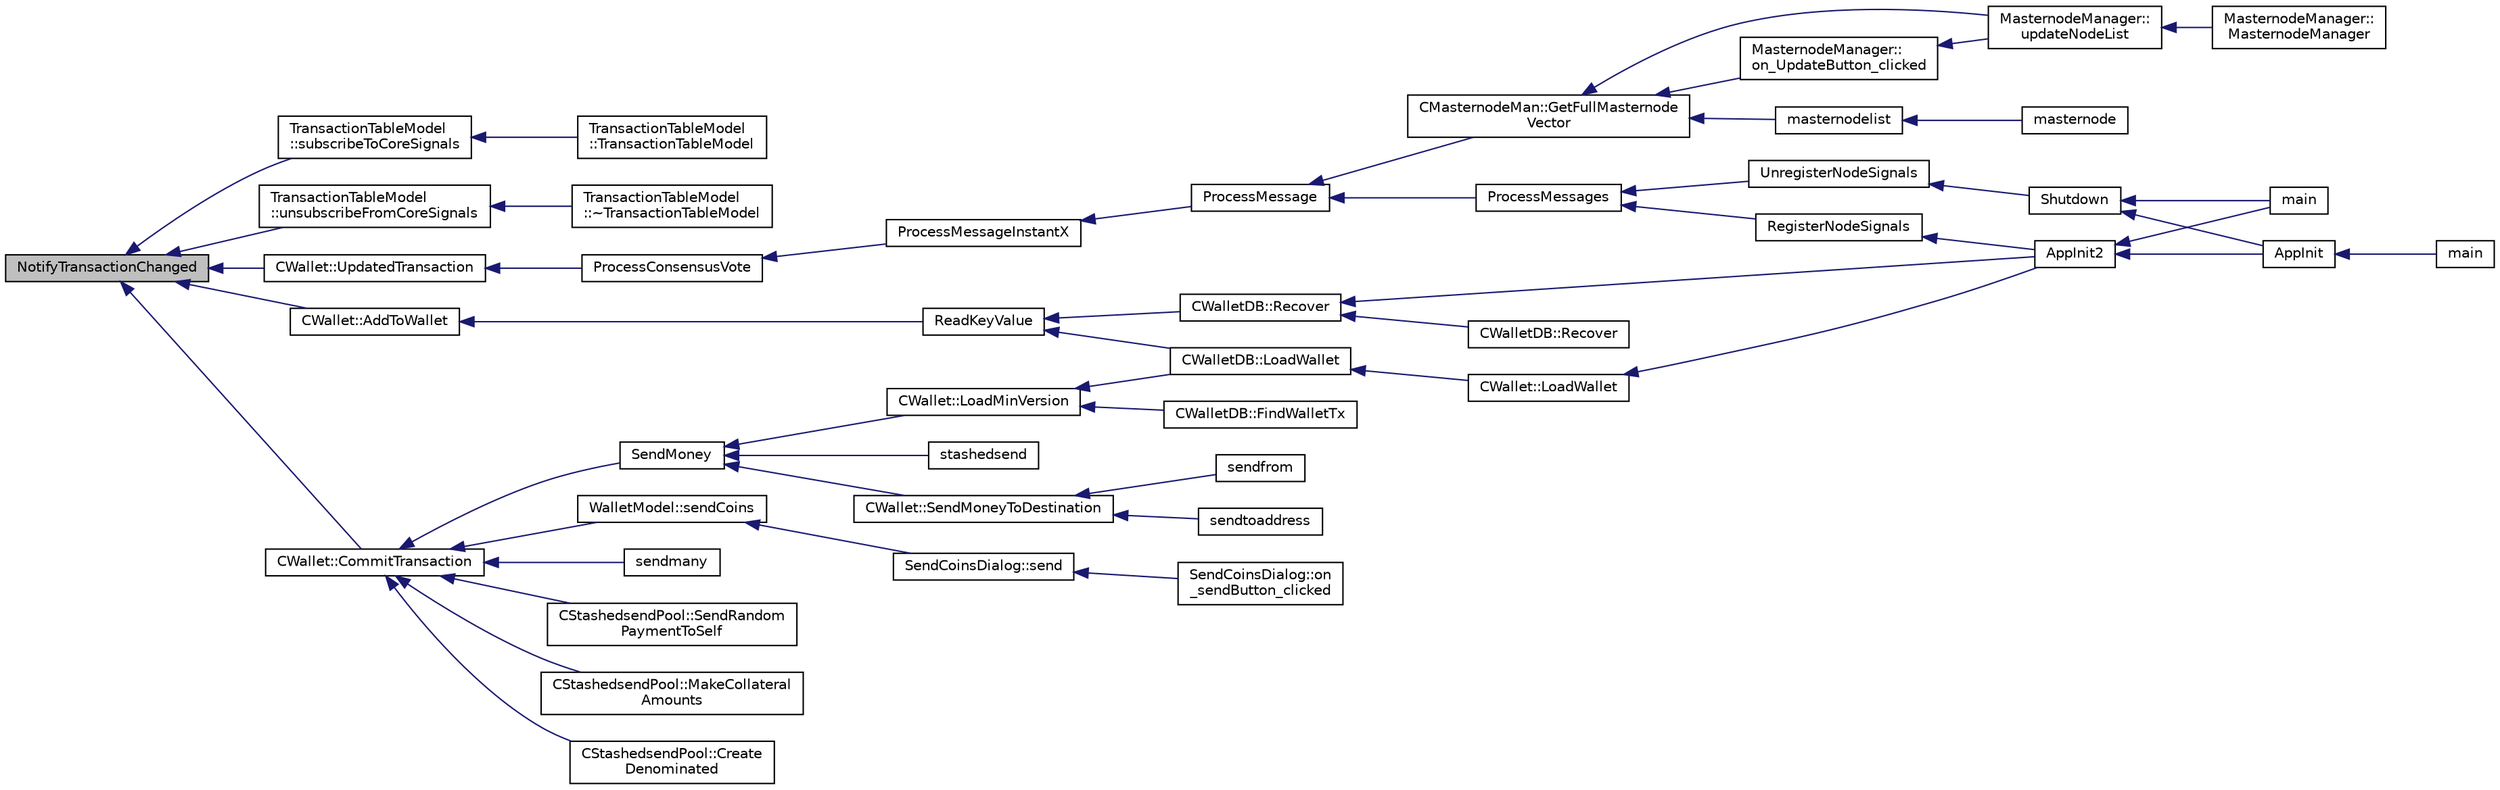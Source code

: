 digraph "NotifyTransactionChanged"
{
  edge [fontname="Helvetica",fontsize="10",labelfontname="Helvetica",labelfontsize="10"];
  node [fontname="Helvetica",fontsize="10",shape=record];
  rankdir="LR";
  Node142 [label="NotifyTransactionChanged",height=0.2,width=0.4,color="black", fillcolor="grey75", style="filled", fontcolor="black"];
  Node142 -> Node143 [dir="back",color="midnightblue",fontsize="10",style="solid",fontname="Helvetica"];
  Node143 [label="TransactionTableModel\l::subscribeToCoreSignals",height=0.2,width=0.4,color="black", fillcolor="white", style="filled",URL="$d7/dfe/class_transaction_table_model.html#a19bfb33d6eea831c3634954a343526a4"];
  Node143 -> Node144 [dir="back",color="midnightblue",fontsize="10",style="solid",fontname="Helvetica"];
  Node144 [label="TransactionTableModel\l::TransactionTableModel",height=0.2,width=0.4,color="black", fillcolor="white", style="filled",URL="$d7/dfe/class_transaction_table_model.html#a6c10b7cab9804eee6df9e049a978dc62"];
  Node142 -> Node145 [dir="back",color="midnightblue",fontsize="10",style="solid",fontname="Helvetica"];
  Node145 [label="TransactionTableModel\l::unsubscribeFromCoreSignals",height=0.2,width=0.4,color="black", fillcolor="white", style="filled",URL="$d7/dfe/class_transaction_table_model.html#a27c8dc75073db2170c8d81e8ff121692"];
  Node145 -> Node146 [dir="back",color="midnightblue",fontsize="10",style="solid",fontname="Helvetica"];
  Node146 [label="TransactionTableModel\l::~TransactionTableModel",height=0.2,width=0.4,color="black", fillcolor="white", style="filled",URL="$d7/dfe/class_transaction_table_model.html#a02b12458092e9584bc19ec7b65d8bd58"];
  Node142 -> Node147 [dir="back",color="midnightblue",fontsize="10",style="solid",fontname="Helvetica"];
  Node147 [label="CWallet::AddToWallet",height=0.2,width=0.4,color="black", fillcolor="white", style="filled",URL="$d2/de5/class_c_wallet.html#adf34c789fd6eab1eeed22ef16837f558"];
  Node147 -> Node148 [dir="back",color="midnightblue",fontsize="10",style="solid",fontname="Helvetica"];
  Node148 [label="ReadKeyValue",height=0.2,width=0.4,color="black", fillcolor="white", style="filled",URL="$dc/d75/walletdb_8cpp.html#ad1f171cf096f5479805a06fc20480343"];
  Node148 -> Node149 [dir="back",color="midnightblue",fontsize="10",style="solid",fontname="Helvetica"];
  Node149 [label="CWalletDB::LoadWallet",height=0.2,width=0.4,color="black", fillcolor="white", style="filled",URL="$d4/d90/class_c_wallet_d_b.html#a14f26e53502d1a60dd2b034f830acf03"];
  Node149 -> Node150 [dir="back",color="midnightblue",fontsize="10",style="solid",fontname="Helvetica"];
  Node150 [label="CWallet::LoadWallet",height=0.2,width=0.4,color="black", fillcolor="white", style="filled",URL="$d2/de5/class_c_wallet.html#a5d7b244b8ed0cbe24233ee0b6ca3cae0"];
  Node150 -> Node151 [dir="back",color="midnightblue",fontsize="10",style="solid",fontname="Helvetica"];
  Node151 [label="AppInit2",height=0.2,width=0.4,color="black", fillcolor="white", style="filled",URL="$d8/dc0/init_8h.html#a1a4c1bfbf6ba1db77e988b89b9cadfd3",tooltip="Initialize ion. "];
  Node151 -> Node152 [dir="back",color="midnightblue",fontsize="10",style="solid",fontname="Helvetica"];
  Node152 [label="AppInit",height=0.2,width=0.4,color="black", fillcolor="white", style="filled",URL="$d4/d35/iond_8cpp.html#ac59316b767e6984e1285f0531275286b"];
  Node152 -> Node153 [dir="back",color="midnightblue",fontsize="10",style="solid",fontname="Helvetica"];
  Node153 [label="main",height=0.2,width=0.4,color="black", fillcolor="white", style="filled",URL="$d4/d35/iond_8cpp.html#a0ddf1224851353fc92bfbff6f499fa97"];
  Node151 -> Node154 [dir="back",color="midnightblue",fontsize="10",style="solid",fontname="Helvetica"];
  Node154 [label="main",height=0.2,width=0.4,color="black", fillcolor="white", style="filled",URL="$d5/d2d/ion_8cpp.html#a0ddf1224851353fc92bfbff6f499fa97"];
  Node148 -> Node155 [dir="back",color="midnightblue",fontsize="10",style="solid",fontname="Helvetica"];
  Node155 [label="CWalletDB::Recover",height=0.2,width=0.4,color="black", fillcolor="white", style="filled",URL="$d4/d90/class_c_wallet_d_b.html#a3ebeb12f37d9c66512e2bc2903a6854a"];
  Node155 -> Node151 [dir="back",color="midnightblue",fontsize="10",style="solid",fontname="Helvetica"];
  Node155 -> Node156 [dir="back",color="midnightblue",fontsize="10",style="solid",fontname="Helvetica"];
  Node156 [label="CWalletDB::Recover",height=0.2,width=0.4,color="black", fillcolor="white", style="filled",URL="$d4/d90/class_c_wallet_d_b.html#a44388f1c3ee63191dcb78b1001e9390c"];
  Node142 -> Node157 [dir="back",color="midnightblue",fontsize="10",style="solid",fontname="Helvetica"];
  Node157 [label="CWallet::CommitTransaction",height=0.2,width=0.4,color="black", fillcolor="white", style="filled",URL="$d2/de5/class_c_wallet.html#aa13fbeaebd271f910a54cc5b82d73fde"];
  Node157 -> Node158 [dir="back",color="midnightblue",fontsize="10",style="solid",fontname="Helvetica"];
  Node158 [label="WalletModel::sendCoins",height=0.2,width=0.4,color="black", fillcolor="white", style="filled",URL="$d4/d27/class_wallet_model.html#a053fb3ff2b8b0347f83e6bb591126746"];
  Node158 -> Node159 [dir="back",color="midnightblue",fontsize="10",style="solid",fontname="Helvetica"];
  Node159 [label="SendCoinsDialog::send",height=0.2,width=0.4,color="black", fillcolor="white", style="filled",URL="$d6/de6/class_send_coins_dialog.html#afd8d436a16ea7dba1276e8fdfdc8b2d3"];
  Node159 -> Node160 [dir="back",color="midnightblue",fontsize="10",style="solid",fontname="Helvetica"];
  Node160 [label="SendCoinsDialog::on\l_sendButton_clicked",height=0.2,width=0.4,color="black", fillcolor="white", style="filled",URL="$d6/de6/class_send_coins_dialog.html#a2cab7cf9ea5040b9e2189297f7d3c764"];
  Node157 -> Node161 [dir="back",color="midnightblue",fontsize="10",style="solid",fontname="Helvetica"];
  Node161 [label="SendMoney",height=0.2,width=0.4,color="black", fillcolor="white", style="filled",URL="$d5/d6b/rpcstashedsend_8cpp.html#a49669702f73a24c1d1dc5a08d7c0785f"];
  Node161 -> Node162 [dir="back",color="midnightblue",fontsize="10",style="solid",fontname="Helvetica"];
  Node162 [label="stashedsend",height=0.2,width=0.4,color="black", fillcolor="white", style="filled",URL="$d5/d6b/rpcstashedsend_8cpp.html#a5a7cb1ad55aeaa8bcbb5172e9153a75a"];
  Node161 -> Node163 [dir="back",color="midnightblue",fontsize="10",style="solid",fontname="Helvetica"];
  Node163 [label="CWallet::SendMoneyToDestination",height=0.2,width=0.4,color="black", fillcolor="white", style="filled",URL="$d2/de5/class_c_wallet.html#aad5d55fc472f6b9ccbec5af0a7246d60"];
  Node163 -> Node164 [dir="back",color="midnightblue",fontsize="10",style="solid",fontname="Helvetica"];
  Node164 [label="sendtoaddress",height=0.2,width=0.4,color="black", fillcolor="white", style="filled",URL="$df/d1d/rpcwallet_8cpp.html#a134064858f9cfa4775a6ae34cac2b133"];
  Node163 -> Node165 [dir="back",color="midnightblue",fontsize="10",style="solid",fontname="Helvetica"];
  Node165 [label="sendfrom",height=0.2,width=0.4,color="black", fillcolor="white", style="filled",URL="$df/d1d/rpcwallet_8cpp.html#a845eaefd9ec7752b1145c183205524d0"];
  Node161 -> Node166 [dir="back",color="midnightblue",fontsize="10",style="solid",fontname="Helvetica"];
  Node166 [label="CWallet::LoadMinVersion",height=0.2,width=0.4,color="black", fillcolor="white", style="filled",URL="$d2/de5/class_c_wallet.html#a88317da8dab80135b8db73e945e15b60"];
  Node166 -> Node149 [dir="back",color="midnightblue",fontsize="10",style="solid",fontname="Helvetica"];
  Node166 -> Node167 [dir="back",color="midnightblue",fontsize="10",style="solid",fontname="Helvetica"];
  Node167 [label="CWalletDB::FindWalletTx",height=0.2,width=0.4,color="black", fillcolor="white", style="filled",URL="$d4/d90/class_c_wallet_d_b.html#abaf9ab57bf283b3d929383b0b99940bd"];
  Node157 -> Node168 [dir="back",color="midnightblue",fontsize="10",style="solid",fontname="Helvetica"];
  Node168 [label="sendmany",height=0.2,width=0.4,color="black", fillcolor="white", style="filled",URL="$df/d1d/rpcwallet_8cpp.html#adeb5f23f20fb4e589dab23cadf75c92d"];
  Node157 -> Node169 [dir="back",color="midnightblue",fontsize="10",style="solid",fontname="Helvetica"];
  Node169 [label="CStashedsendPool::SendRandom\lPaymentToSelf",height=0.2,width=0.4,color="black", fillcolor="white", style="filled",URL="$dd/d8a/class_c_stashedsend_pool.html#acd9417cd11b55cbec6a04a41fbbba939",tooltip="Used for liquidity providers. "];
  Node157 -> Node170 [dir="back",color="midnightblue",fontsize="10",style="solid",fontname="Helvetica"];
  Node170 [label="CStashedsendPool::MakeCollateral\lAmounts",height=0.2,width=0.4,color="black", fillcolor="white", style="filled",URL="$dd/d8a/class_c_stashedsend_pool.html#af475cbfebb9c64e9e7b831f2415d921c",tooltip="Split up large inputs or make fee sized inputs. "];
  Node157 -> Node171 [dir="back",color="midnightblue",fontsize="10",style="solid",fontname="Helvetica"];
  Node171 [label="CStashedsendPool::Create\lDenominated",height=0.2,width=0.4,color="black", fillcolor="white", style="filled",URL="$dd/d8a/class_c_stashedsend_pool.html#a02b3808e3653ed966b4c60874a137490"];
  Node142 -> Node172 [dir="back",color="midnightblue",fontsize="10",style="solid",fontname="Helvetica"];
  Node172 [label="CWallet::UpdatedTransaction",height=0.2,width=0.4,color="black", fillcolor="white", style="filled",URL="$d2/de5/class_c_wallet.html#a96a5b2321f27270c5959bc697cca9c9a"];
  Node172 -> Node173 [dir="back",color="midnightblue",fontsize="10",style="solid",fontname="Helvetica"];
  Node173 [label="ProcessConsensusVote",height=0.2,width=0.4,color="black", fillcolor="white", style="filled",URL="$d6/d5f/instantx_8h.html#a5d4434bfb70f64f95aa4de9286cbae94"];
  Node173 -> Node174 [dir="back",color="midnightblue",fontsize="10",style="solid",fontname="Helvetica"];
  Node174 [label="ProcessMessageInstantX",height=0.2,width=0.4,color="black", fillcolor="white", style="filled",URL="$d6/d5f/instantx_8h.html#aa516cb499ead2691d8ab216a499db5d0"];
  Node174 -> Node175 [dir="back",color="midnightblue",fontsize="10",style="solid",fontname="Helvetica"];
  Node175 [label="ProcessMessage",height=0.2,width=0.4,color="black", fillcolor="white", style="filled",URL="$df/d0a/main_8cpp.html#a8ba92b1a4bce3c835e887a9073d17d8e"];
  Node175 -> Node176 [dir="back",color="midnightblue",fontsize="10",style="solid",fontname="Helvetica"];
  Node176 [label="ProcessMessages",height=0.2,width=0.4,color="black", fillcolor="white", style="filled",URL="$d4/dbf/main_8h.html#a196f9318f02448b85b28d612698934fd"];
  Node176 -> Node177 [dir="back",color="midnightblue",fontsize="10",style="solid",fontname="Helvetica"];
  Node177 [label="RegisterNodeSignals",height=0.2,width=0.4,color="black", fillcolor="white", style="filled",URL="$d4/dbf/main_8h.html#ab02615ff65f91d69f8d786ec900baa8a",tooltip="Register with a network node to receive its signals. "];
  Node177 -> Node151 [dir="back",color="midnightblue",fontsize="10",style="solid",fontname="Helvetica"];
  Node176 -> Node178 [dir="back",color="midnightblue",fontsize="10",style="solid",fontname="Helvetica"];
  Node178 [label="UnregisterNodeSignals",height=0.2,width=0.4,color="black", fillcolor="white", style="filled",URL="$d4/dbf/main_8h.html#a3ef0cc6e9d9d6435ee2a5569244d6ebd",tooltip="Unregister a network node. "];
  Node178 -> Node179 [dir="back",color="midnightblue",fontsize="10",style="solid",fontname="Helvetica"];
  Node179 [label="Shutdown",height=0.2,width=0.4,color="black", fillcolor="white", style="filled",URL="$d8/dc0/init_8h.html#ac5f038c2b480cf9ef5e19e3eba8dbaf9"];
  Node179 -> Node152 [dir="back",color="midnightblue",fontsize="10",style="solid",fontname="Helvetica"];
  Node179 -> Node154 [dir="back",color="midnightblue",fontsize="10",style="solid",fontname="Helvetica"];
  Node175 -> Node180 [dir="back",color="midnightblue",fontsize="10",style="solid",fontname="Helvetica"];
  Node180 [label="CMasternodeMan::GetFullMasternode\lVector",height=0.2,width=0.4,color="black", fillcolor="white", style="filled",URL="$dc/d6b/class_c_masternode_man.html#ab39e213a7601e1bef2eba1d5d63206f5"];
  Node180 -> Node181 [dir="back",color="midnightblue",fontsize="10",style="solid",fontname="Helvetica"];
  Node181 [label="MasternodeManager::\lupdateNodeList",height=0.2,width=0.4,color="black", fillcolor="white", style="filled",URL="$d9/d70/class_masternode_manager.html#a5485a8bd6ccf673027165cc1207dfae9"];
  Node181 -> Node182 [dir="back",color="midnightblue",fontsize="10",style="solid",fontname="Helvetica"];
  Node182 [label="MasternodeManager::\lMasternodeManager",height=0.2,width=0.4,color="black", fillcolor="white", style="filled",URL="$d9/d70/class_masternode_manager.html#ad18cb99065e056e6b791e2356de826bf"];
  Node180 -> Node183 [dir="back",color="midnightblue",fontsize="10",style="solid",fontname="Helvetica"];
  Node183 [label="MasternodeManager::\lon_UpdateButton_clicked",height=0.2,width=0.4,color="black", fillcolor="white", style="filled",URL="$d9/d70/class_masternode_manager.html#ae8d07b4d869e3eb09fe1be445eff0430"];
  Node183 -> Node181 [dir="back",color="midnightblue",fontsize="10",style="solid",fontname="Helvetica"];
  Node180 -> Node184 [dir="back",color="midnightblue",fontsize="10",style="solid",fontname="Helvetica"];
  Node184 [label="masternodelist",height=0.2,width=0.4,color="black", fillcolor="white", style="filled",URL="$d5/d6b/rpcstashedsend_8cpp.html#a3a7ed7e37f21eb2912afc6e776f7236c"];
  Node184 -> Node185 [dir="back",color="midnightblue",fontsize="10",style="solid",fontname="Helvetica"];
  Node185 [label="masternode",height=0.2,width=0.4,color="black", fillcolor="white", style="filled",URL="$d5/d6b/rpcstashedsend_8cpp.html#a30609e443aeb47c29ed0878d16b1b5e1"];
}
